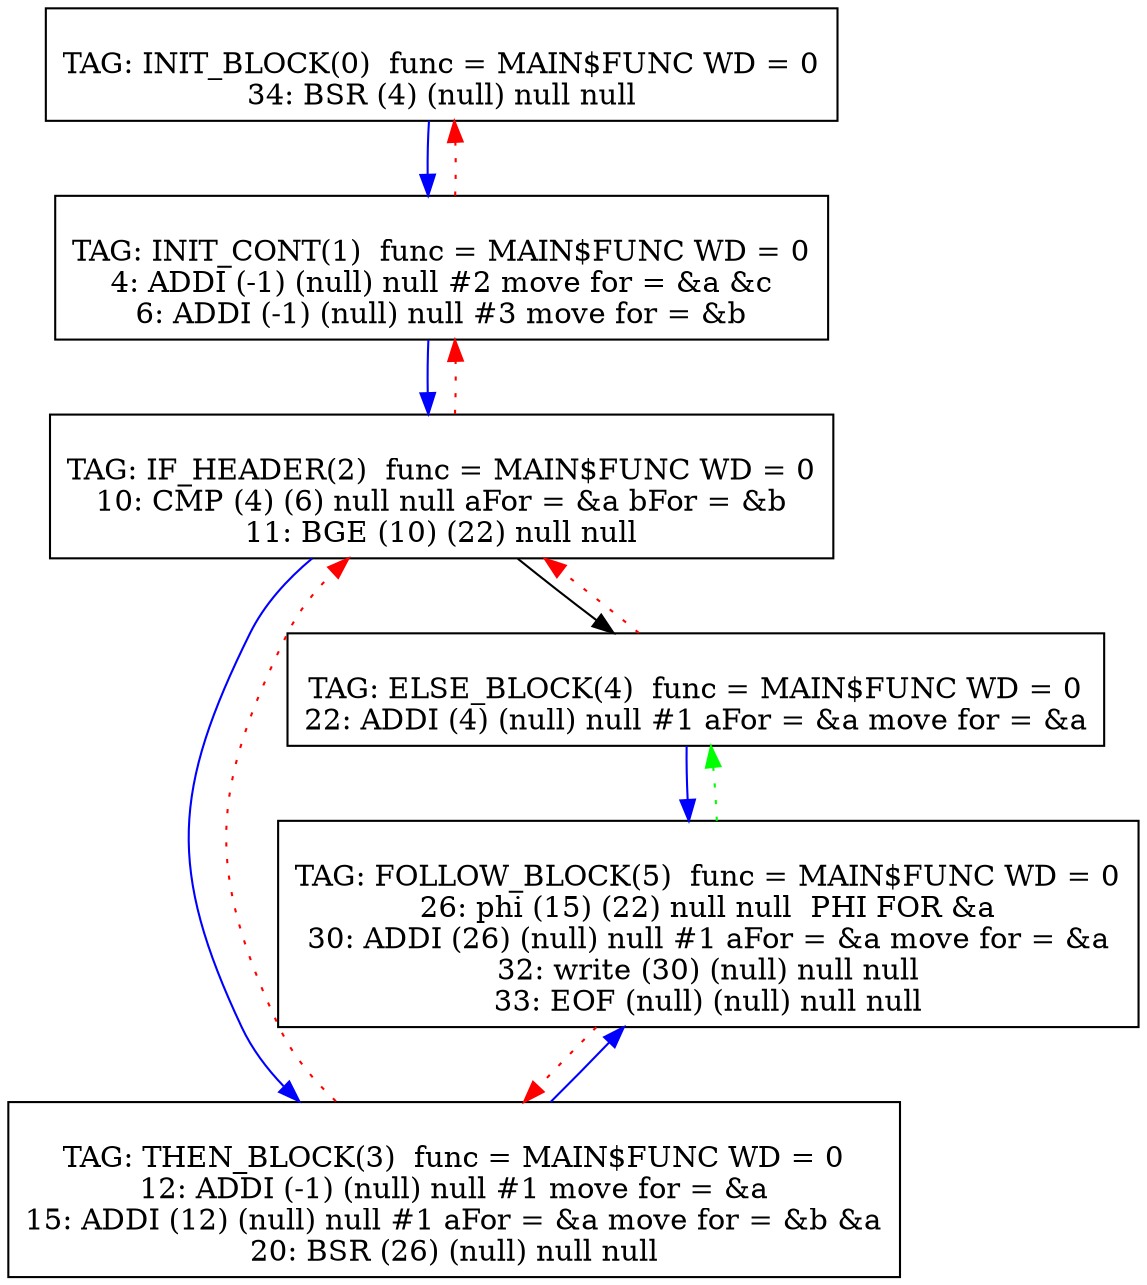 digraph {
0[label="
TAG: INIT_BLOCK(0)  func = MAIN$FUNC WD = 0
34: BSR (4) (null) null null
"];
0[shape=box];
0 -> 1[color=blue]
1[label="
TAG: INIT_CONT(1)  func = MAIN$FUNC WD = 0
4: ADDI (-1) (null) null #2 move for = &a &c
6: ADDI (-1) (null) null #3 move for = &b
"];
1[shape=box];
1 -> 2[color=blue]
1 -> 0[color=red][style=dotted]
2[label="
TAG: IF_HEADER(2)  func = MAIN$FUNC WD = 0
10: CMP (4) (6) null null aFor = &a bFor = &b
11: BGE (10) (22) null null
"];
2[shape=box];
2 -> 3[color=blue]
2 -> 4[color=black]
2 -> 1[color=red][style=dotted]
3[label="
TAG: THEN_BLOCK(3)  func = MAIN$FUNC WD = 0
12: ADDI (-1) (null) null #1 move for = &a
15: ADDI (12) (null) null #1 aFor = &a move for = &b &a
20: BSR (26) (null) null null
"];
3[shape=box];
3 -> 5[color=blue]
3 -> 2[color=red][style=dotted]
4[label="
TAG: ELSE_BLOCK(4)  func = MAIN$FUNC WD = 0
22: ADDI (4) (null) null #1 aFor = &a move for = &a
"];
4[shape=box];
4 -> 5[color=blue]
4 -> 2[color=red][style=dotted]
5[label="
TAG: FOLLOW_BLOCK(5)  func = MAIN$FUNC WD = 0
26: phi (15) (22) null null  PHI FOR &a
30: ADDI (26) (null) null #1 aFor = &a move for = &a
32: write (30) (null) null null
33: EOF (null) (null) null null
"];
5[shape=box];
5 -> 3[color=red][style=dotted]
5 -> 4[color=green][style=dotted]
}